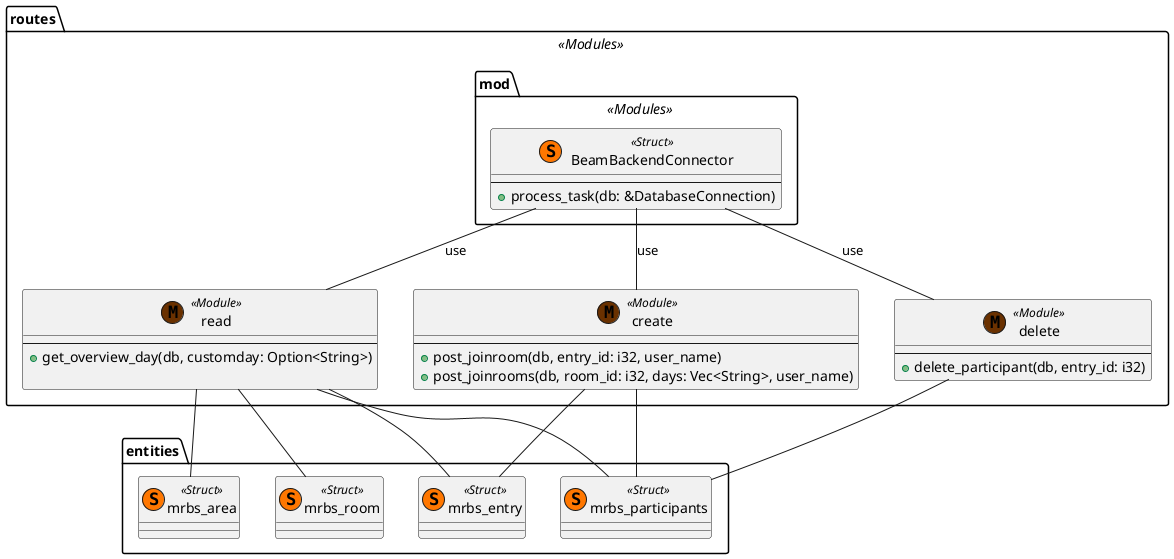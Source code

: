 @startuml

package routes <<Modules>> {
    class read << (M, #6A3100) Module>> {
    --
    + get_overview_day(db, customday: Option<String>)
    
    }
    class create << (M, #6A3100) Module>> {
    --
    + post_joinroom(db, entry_id: i32, user_name) 
    + post_joinrooms(db, room_id: i32, days: Vec<String>, user_name)
    }
    class delete << (M, #6A3100) Module>> {
    --
    + delete_participant(db, entry_id: i32)
    }
    package mod <<Modules>> {
        class BeamBackendConnector << (S, #FF7700) Struct>> {
            --
            + process_task(db: &DatabaseConnection)
        }
    }

}
package entities {
    class mrbs_area << (S, #FF7700) Struct>> {}
    class mrbs_room << (S, #FF7700) Struct>> {}
    class mrbs_entry << (S, #FF7700) Struct>> {}
    class mrbs_participants << (S, #FF7700) Struct>> {}
}

'' Verbindung 
BeamBackendConnector -- read: use
BeamBackendConnector -- create: use
BeamBackendConnector -- delete : use
read -- mrbs_area
read -- mrbs_room
read -- mrbs_entry
read -- mrbs_participants
create -- mrbs_participants
create -- mrbs_entry
delete -- mrbs_participants

@enduml